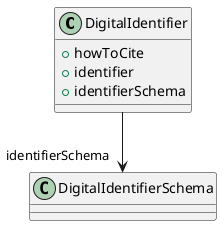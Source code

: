 @startuml
class DigitalIdentifier {
+howToCite
+identifier
+identifierSchema

}
DigitalIdentifier -d-> "identifierSchema" DigitalIdentifierSchema

@enduml